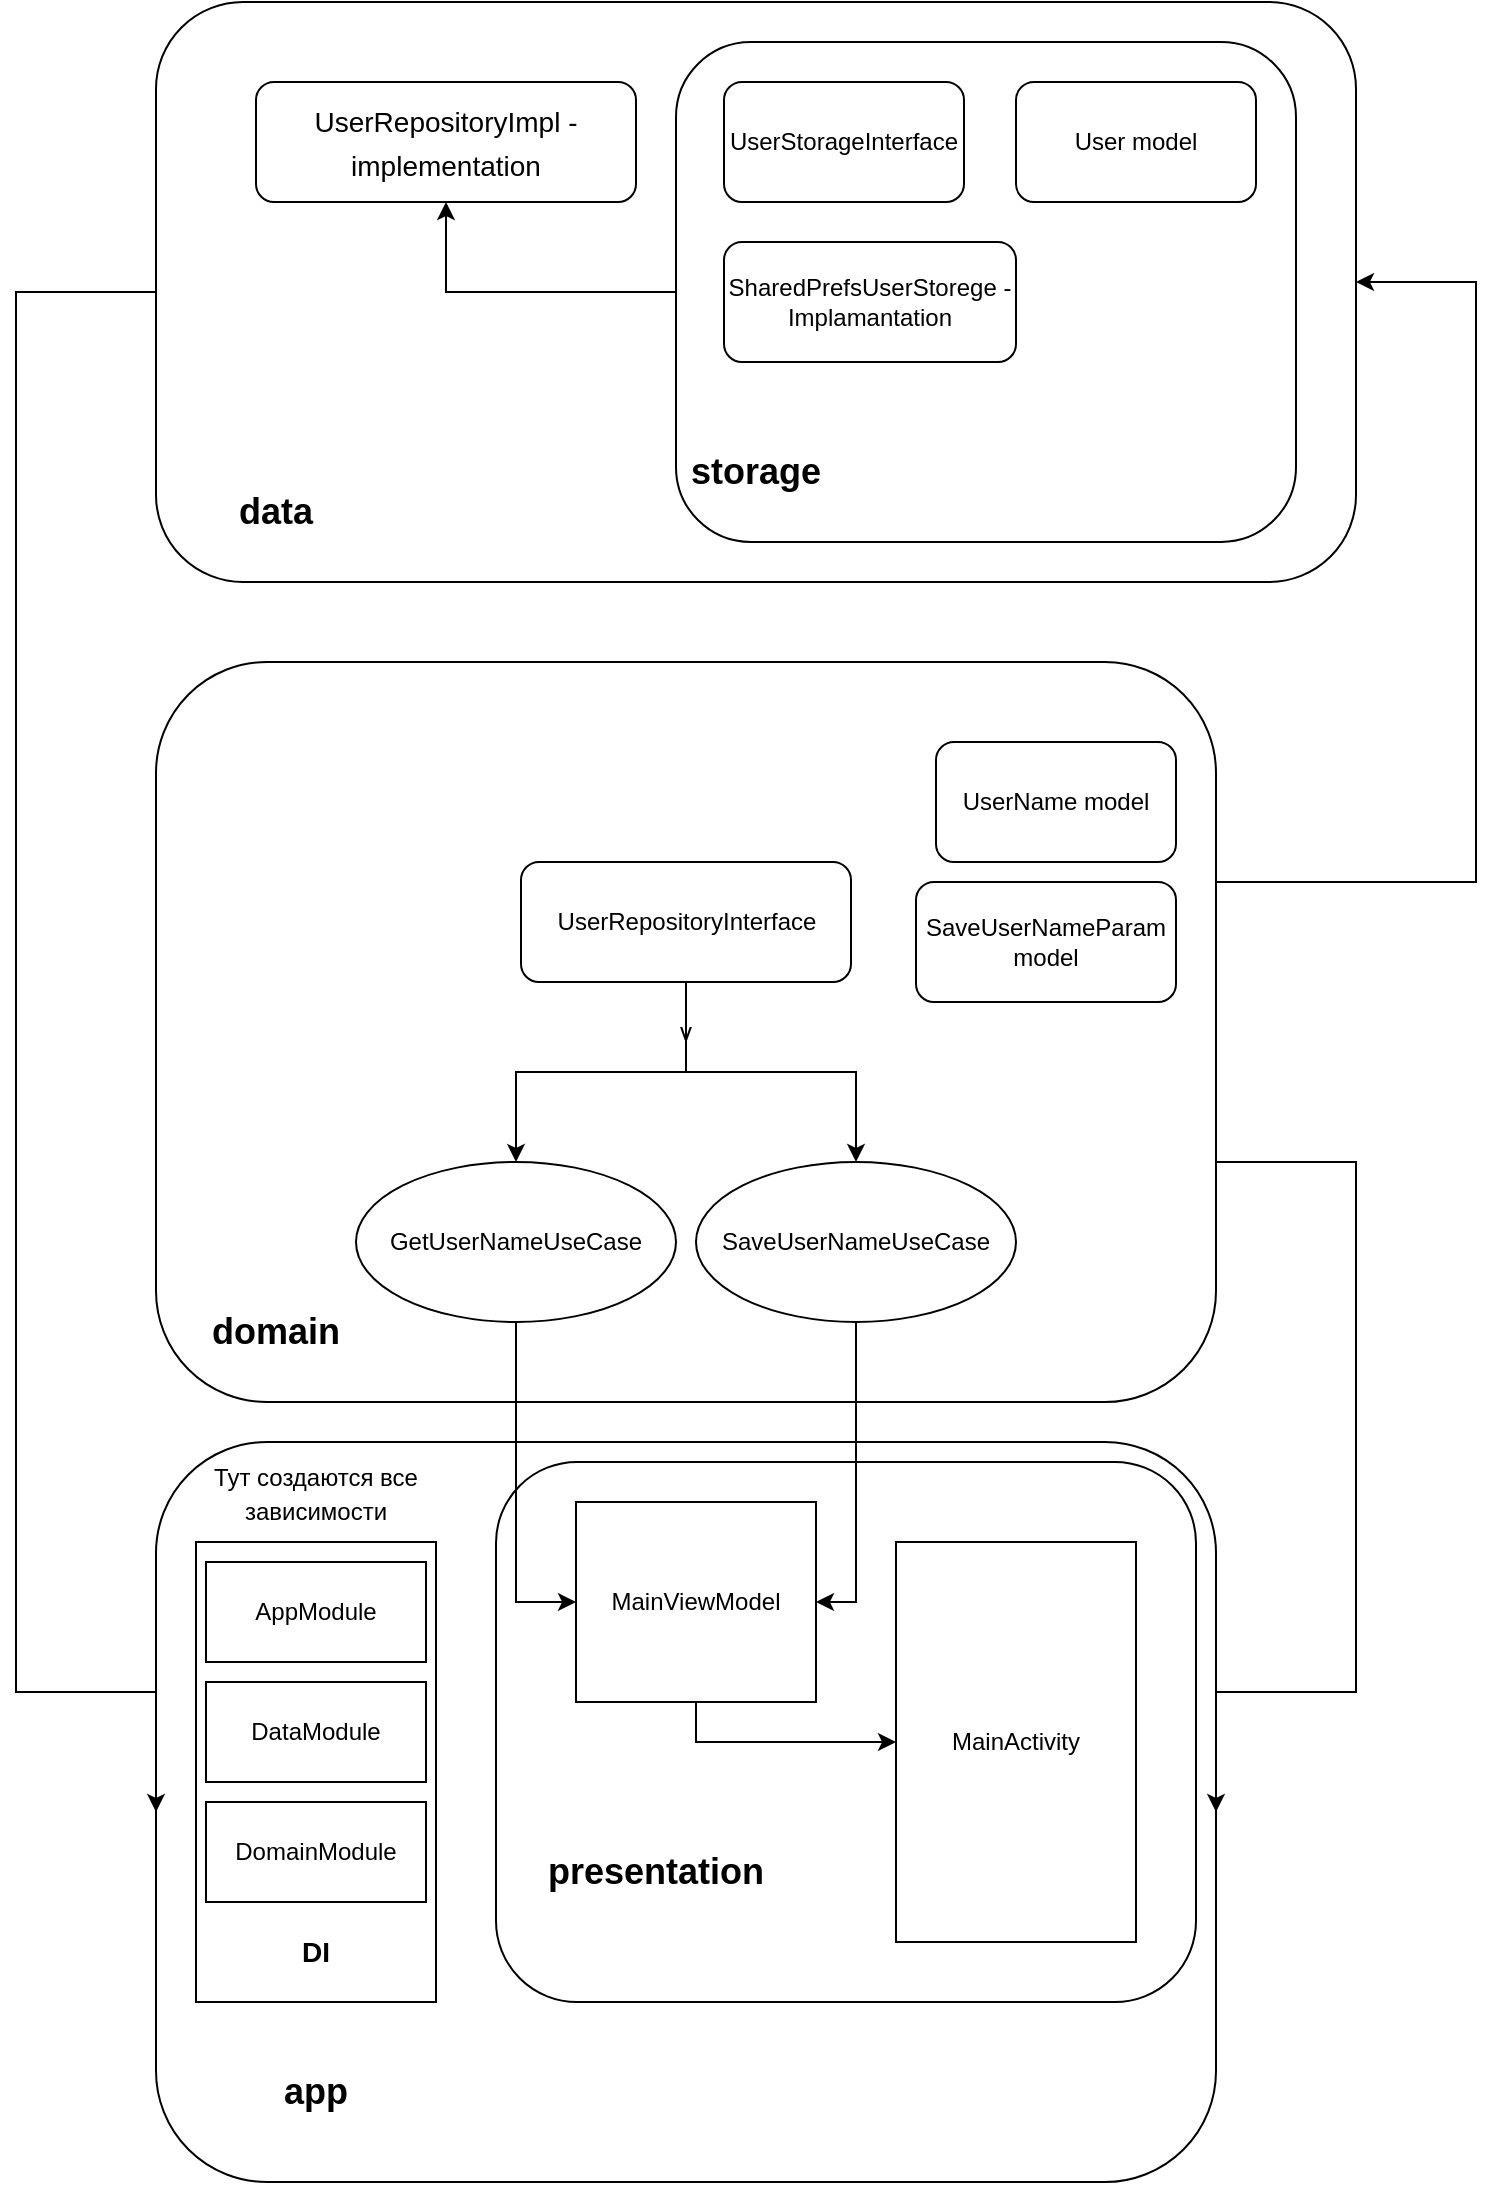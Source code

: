 <mxfile version="20.2.7" type="github">
  <diagram id="T7VliG0jcOkoTlYSBavd" name="Страница 1">
    <mxGraphModel dx="1038" dy="547" grid="1" gridSize="10" guides="1" tooltips="1" connect="1" arrows="1" fold="1" page="1" pageScale="1" pageWidth="827" pageHeight="1169" math="0" shadow="0">
      <root>
        <mxCell id="0" />
        <mxCell id="1" parent="0" />
        <mxCell id="EM_Sd7DyhCy7Pq4Helxj-9" value="" style="rounded=1;whiteSpace=wrap;html=1;align=center;labelPosition=center;verticalLabelPosition=middle;verticalAlign=middle;" parent="1" vertex="1">
          <mxGeometry x="130" y="760" width="530" height="370" as="geometry" />
        </mxCell>
        <mxCell id="IW-ihgiptUPU3czPuDGu-17" value="" style="rounded=1;whiteSpace=wrap;html=1;fillStyle=auto;fontSize=12;strokeWidth=1;fillColor=none;" vertex="1" parent="1">
          <mxGeometry x="300" y="770" width="350" height="270" as="geometry" />
        </mxCell>
        <mxCell id="2Wrb3w29L2Q073Srsq8A-14" style="edgeStyle=orthogonalEdgeStyle;rounded=0;orthogonalLoop=1;jettySize=auto;html=1;exitX=1;exitY=0.5;exitDx=0;exitDy=0;fontSize=18;" parent="1" source="EM_Sd7DyhCy7Pq4Helxj-6" target="2Wrb3w29L2Q073Srsq8A-11" edge="1">
          <mxGeometry relative="1" as="geometry">
            <Array as="points">
              <mxPoint x="660" y="480" />
              <mxPoint x="790" y="480" />
              <mxPoint x="790" y="180" />
            </Array>
          </mxGeometry>
        </mxCell>
        <mxCell id="2Wrb3w29L2Q073Srsq8A-15" style="edgeStyle=orthogonalEdgeStyle;rounded=0;orthogonalLoop=1;jettySize=auto;html=1;exitX=1;exitY=0.5;exitDx=0;exitDy=0;entryX=1;entryY=0.5;entryDx=0;entryDy=0;fontSize=18;" parent="1" source="EM_Sd7DyhCy7Pq4Helxj-6" target="EM_Sd7DyhCy7Pq4Helxj-9" edge="1">
          <mxGeometry relative="1" as="geometry">
            <Array as="points">
              <mxPoint x="660" y="620" />
              <mxPoint x="730" y="620" />
              <mxPoint x="730" y="885" />
            </Array>
          </mxGeometry>
        </mxCell>
        <mxCell id="EM_Sd7DyhCy7Pq4Helxj-6" value="v" style="rounded=1;whiteSpace=wrap;html=1;align=center;labelPosition=center;verticalLabelPosition=middle;verticalAlign=middle;" parent="1" vertex="1">
          <mxGeometry x="130" y="370" width="530" height="370" as="geometry" />
        </mxCell>
        <mxCell id="EM_Sd7DyhCy7Pq4Helxj-12" style="edgeStyle=orthogonalEdgeStyle;rounded=0;orthogonalLoop=1;jettySize=auto;html=1;exitX=0.5;exitY=1;exitDx=0;exitDy=0;entryX=0;entryY=0.5;entryDx=0;entryDy=0;fontSize=14;" parent="1" source="EM_Sd7DyhCy7Pq4Helxj-2" target="EM_Sd7DyhCy7Pq4Helxj-5" edge="1">
          <mxGeometry relative="1" as="geometry" />
        </mxCell>
        <mxCell id="EM_Sd7DyhCy7Pq4Helxj-2" value="GetUserNameUseCase" style="ellipse;whiteSpace=wrap;html=1;" parent="1" vertex="1">
          <mxGeometry x="230" y="620" width="160" height="80" as="geometry" />
        </mxCell>
        <mxCell id="EM_Sd7DyhCy7Pq4Helxj-14" style="edgeStyle=orthogonalEdgeStyle;rounded=0;orthogonalLoop=1;jettySize=auto;html=1;exitX=0.5;exitY=1;exitDx=0;exitDy=0;entryX=1;entryY=0.5;entryDx=0;entryDy=0;fontSize=14;" parent="1" source="EM_Sd7DyhCy7Pq4Helxj-4" target="EM_Sd7DyhCy7Pq4Helxj-5" edge="1">
          <mxGeometry relative="1" as="geometry" />
        </mxCell>
        <mxCell id="EM_Sd7DyhCy7Pq4Helxj-4" value="SaveUserNameUseCase" style="ellipse;whiteSpace=wrap;html=1;" parent="1" vertex="1">
          <mxGeometry x="400" y="620" width="160" height="80" as="geometry" />
        </mxCell>
        <mxCell id="cUCH3ywuV5aTpxk2DC45-2" style="edgeStyle=orthogonalEdgeStyle;rounded=0;orthogonalLoop=1;jettySize=auto;html=1;exitX=0.5;exitY=1;exitDx=0;exitDy=0;" parent="1" source="EM_Sd7DyhCy7Pq4Helxj-5" target="cUCH3ywuV5aTpxk2DC45-1" edge="1">
          <mxGeometry relative="1" as="geometry" />
        </mxCell>
        <mxCell id="EM_Sd7DyhCy7Pq4Helxj-5" value="MainViewModel" style="rounded=0;whiteSpace=wrap;html=1;" parent="1" vertex="1">
          <mxGeometry x="340" y="790" width="120" height="100" as="geometry" />
        </mxCell>
        <mxCell id="EM_Sd7DyhCy7Pq4Helxj-7" value="&lt;font style=&quot;font-size: 18px;&quot;&gt;domain&lt;/font&gt;" style="text;html=1;strokeColor=none;fillColor=none;align=center;verticalAlign=middle;whiteSpace=wrap;rounded=0;fontStyle=1;fontSize=14;" parent="1" vertex="1">
          <mxGeometry x="160" y="690" width="60" height="30" as="geometry" />
        </mxCell>
        <mxCell id="EM_Sd7DyhCy7Pq4Helxj-10" value="&lt;font style=&quot;font-size: 18px;&quot;&gt;presentation&lt;/font&gt;" style="text;html=1;strokeColor=none;fillColor=none;align=center;verticalAlign=middle;whiteSpace=wrap;rounded=0;fontStyle=1;fontSize=14;" parent="1" vertex="1">
          <mxGeometry x="350" y="960" width="60" height="30" as="geometry" />
        </mxCell>
        <mxCell id="2Wrb3w29L2Q073Srsq8A-8" style="edgeStyle=orthogonalEdgeStyle;rounded=0;orthogonalLoop=1;jettySize=auto;html=1;exitX=0.5;exitY=1;exitDx=0;exitDy=0;entryX=0.5;entryY=0;entryDx=0;entryDy=0;" parent="1" source="2Wrb3w29L2Q073Srsq8A-2" target="EM_Sd7DyhCy7Pq4Helxj-2" edge="1">
          <mxGeometry relative="1" as="geometry" />
        </mxCell>
        <mxCell id="2Wrb3w29L2Q073Srsq8A-9" style="edgeStyle=orthogonalEdgeStyle;rounded=0;orthogonalLoop=1;jettySize=auto;html=1;exitX=0.5;exitY=1;exitDx=0;exitDy=0;" parent="1" source="2Wrb3w29L2Q073Srsq8A-2" target="EM_Sd7DyhCy7Pq4Helxj-4" edge="1">
          <mxGeometry relative="1" as="geometry" />
        </mxCell>
        <mxCell id="2Wrb3w29L2Q073Srsq8A-2" value="UserRepositoryInterface" style="rounded=1;whiteSpace=wrap;html=1;" parent="1" vertex="1">
          <mxGeometry x="312.5" y="470" width="165" height="60" as="geometry" />
        </mxCell>
        <mxCell id="2Wrb3w29L2Q073Srsq8A-3" value="UserName model" style="rounded=1;whiteSpace=wrap;html=1;" parent="1" vertex="1">
          <mxGeometry x="520" y="410" width="120" height="60" as="geometry" />
        </mxCell>
        <mxCell id="2Wrb3w29L2Q073Srsq8A-4" value="SaveUserNameParam model" style="rounded=1;whiteSpace=wrap;html=1;" parent="1" vertex="1">
          <mxGeometry x="510" y="480" width="130" height="60" as="geometry" />
        </mxCell>
        <mxCell id="2Wrb3w29L2Q073Srsq8A-16" style="edgeStyle=orthogonalEdgeStyle;rounded=0;orthogonalLoop=1;jettySize=auto;html=1;exitX=0;exitY=0.5;exitDx=0;exitDy=0;entryX=0;entryY=0.5;entryDx=0;entryDy=0;fontSize=18;" parent="1" source="2Wrb3w29L2Q073Srsq8A-11" target="EM_Sd7DyhCy7Pq4Helxj-9" edge="1">
          <mxGeometry relative="1" as="geometry">
            <Array as="points">
              <mxPoint x="60" y="185" />
              <mxPoint x="60" y="885" />
            </Array>
          </mxGeometry>
        </mxCell>
        <mxCell id="2Wrb3w29L2Q073Srsq8A-11" value="" style="rounded=1;whiteSpace=wrap;html=1;" parent="1" vertex="1">
          <mxGeometry x="130" y="40" width="600" height="290" as="geometry" />
        </mxCell>
        <mxCell id="2Wrb3w29L2Q073Srsq8A-12" value="&lt;font style=&quot;font-size: 18px;&quot;&gt;data&lt;/font&gt;" style="text;html=1;strokeColor=none;fillColor=none;align=center;verticalAlign=middle;whiteSpace=wrap;rounded=0;fontStyle=1;fontSize=14;" parent="1" vertex="1">
          <mxGeometry x="160" y="280" width="60" height="30" as="geometry" />
        </mxCell>
        <mxCell id="2Wrb3w29L2Q073Srsq8A-13" value="&lt;font style=&quot;font-size: 14px;&quot;&gt;UserRepositoryImpl - implementation&lt;/font&gt;" style="rounded=1;whiteSpace=wrap;html=1;fontSize=18;" parent="1" vertex="1">
          <mxGeometry x="180" y="80" width="190" height="60" as="geometry" />
        </mxCell>
        <mxCell id="oRBBO4sscXLVO1_zMf73-7" style="edgeStyle=orthogonalEdgeStyle;rounded=0;orthogonalLoop=1;jettySize=auto;html=1;exitX=0;exitY=0.5;exitDx=0;exitDy=0;entryX=0.5;entryY=1;entryDx=0;entryDy=0;" parent="1" source="oRBBO4sscXLVO1_zMf73-1" target="2Wrb3w29L2Q073Srsq8A-13" edge="1">
          <mxGeometry relative="1" as="geometry" />
        </mxCell>
        <mxCell id="oRBBO4sscXLVO1_zMf73-1" value="" style="rounded=1;whiteSpace=wrap;html=1;" parent="1" vertex="1">
          <mxGeometry x="390" y="60" width="310" height="250" as="geometry" />
        </mxCell>
        <mxCell id="oRBBO4sscXLVO1_zMf73-2" value="&lt;font style=&quot;font-size: 18px;&quot;&gt;storage&lt;/font&gt;" style="text;html=1;strokeColor=none;fillColor=none;align=center;verticalAlign=middle;whiteSpace=wrap;rounded=0;fontStyle=1;fontSize=14;" parent="1" vertex="1">
          <mxGeometry x="400" y="260" width="60" height="30" as="geometry" />
        </mxCell>
        <mxCell id="oRBBO4sscXLVO1_zMf73-3" value="UserStorageInterface" style="rounded=1;whiteSpace=wrap;html=1;" parent="1" vertex="1">
          <mxGeometry x="414" y="80" width="120" height="60" as="geometry" />
        </mxCell>
        <mxCell id="oRBBO4sscXLVO1_zMf73-4" value="User model" style="rounded=1;whiteSpace=wrap;html=1;" parent="1" vertex="1">
          <mxGeometry x="560" y="80" width="120" height="60" as="geometry" />
        </mxCell>
        <mxCell id="oRBBO4sscXLVO1_zMf73-5" value="SharedPrefsUserStorege - Implamantation" style="rounded=1;whiteSpace=wrap;html=1;" parent="1" vertex="1">
          <mxGeometry x="414" y="160" width="146" height="60" as="geometry" />
        </mxCell>
        <mxCell id="cUCH3ywuV5aTpxk2DC45-1" value="MainActivity" style="rounded=0;whiteSpace=wrap;html=1;" parent="1" vertex="1">
          <mxGeometry x="500" y="810" width="120" height="200" as="geometry" />
        </mxCell>
        <mxCell id="IW-ihgiptUPU3czPuDGu-9" value="" style="rounded=0;whiteSpace=wrap;html=1;fillStyle=auto;strokeWidth=1;fillColor=none;" vertex="1" parent="1">
          <mxGeometry x="150" y="810" width="120" height="230" as="geometry" />
        </mxCell>
        <mxCell id="IW-ihgiptUPU3czPuDGu-10" value="AppModule" style="rounded=0;whiteSpace=wrap;html=1;fillStyle=auto;strokeWidth=1;fillColor=none;" vertex="1" parent="1">
          <mxGeometry x="155" y="820" width="110" height="50" as="geometry" />
        </mxCell>
        <mxCell id="IW-ihgiptUPU3czPuDGu-11" value="DataModule" style="rounded=0;whiteSpace=wrap;html=1;fillStyle=auto;strokeWidth=1;fillColor=none;" vertex="1" parent="1">
          <mxGeometry x="155" y="880" width="110" height="50" as="geometry" />
        </mxCell>
        <mxCell id="IW-ihgiptUPU3czPuDGu-12" value="DomainModule" style="rounded=0;whiteSpace=wrap;html=1;fillStyle=auto;strokeWidth=1;fillColor=none;" vertex="1" parent="1">
          <mxGeometry x="155" y="940" width="110" height="50" as="geometry" />
        </mxCell>
        <mxCell id="IW-ihgiptUPU3czPuDGu-14" value="&lt;b&gt;&lt;font style=&quot;font-size: 14px;&quot;&gt;DI&lt;/font&gt;&lt;/b&gt;" style="text;html=1;strokeColor=none;fillColor=none;align=center;verticalAlign=middle;whiteSpace=wrap;rounded=0;fillStyle=auto;" vertex="1" parent="1">
          <mxGeometry x="180" y="1000" width="60" height="30" as="geometry" />
        </mxCell>
        <mxCell id="IW-ihgiptUPU3czPuDGu-15" value="&lt;font style=&quot;font-size: 12px;&quot;&gt;Тут создаются все зависимости&lt;/font&gt;" style="text;html=1;strokeColor=none;fillColor=none;align=center;verticalAlign=middle;whiteSpace=wrap;rounded=0;fillStyle=auto;fontSize=14;" vertex="1" parent="1">
          <mxGeometry x="150" y="770" width="120" height="30" as="geometry" />
        </mxCell>
        <mxCell id="IW-ihgiptUPU3czPuDGu-16" value="&lt;span style=&quot;font-size: 18px;&quot;&gt;app&lt;/span&gt;" style="text;html=1;strokeColor=none;fillColor=none;align=center;verticalAlign=middle;whiteSpace=wrap;rounded=0;fontStyle=1;fontSize=14;" vertex="1" parent="1">
          <mxGeometry x="180" y="1070" width="60" height="30" as="geometry" />
        </mxCell>
      </root>
    </mxGraphModel>
  </diagram>
</mxfile>
